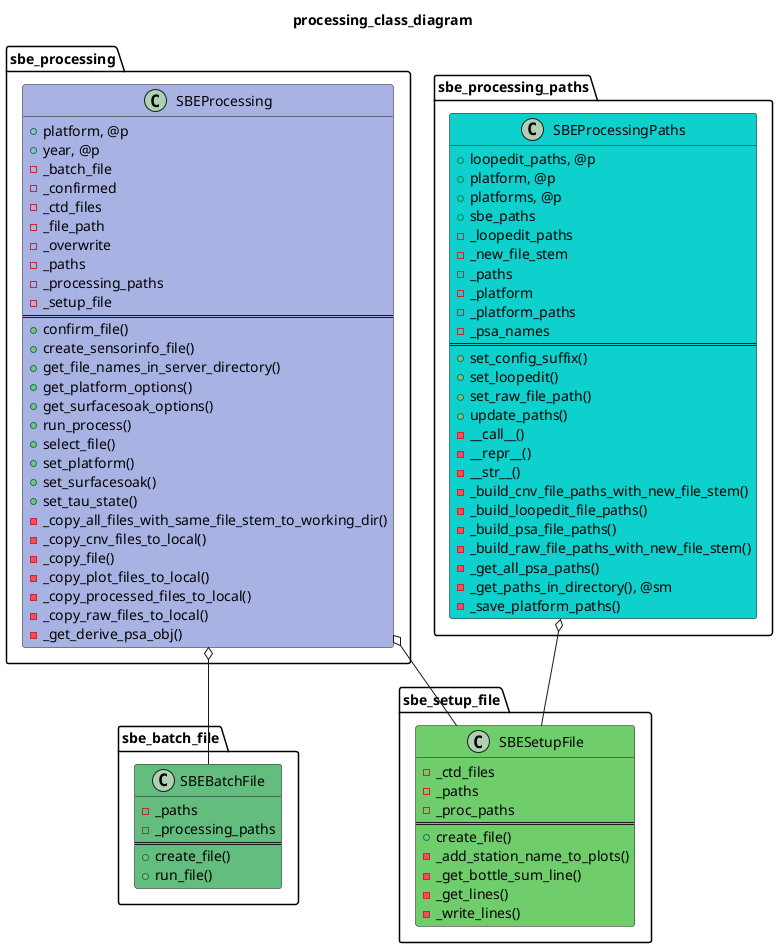 @startuml

title processing_class_diagram

class sbe_batch_file.SBEBatchFile #62BD7E {
	-_paths
	-_processing_paths
==
	+create_file()
	+run_file()
}

class sbe_processing.SBEProcessing #A8B3E4 {
	+platform, @p
	+year, @p
	-_batch_file
	-_confirmed
	-_ctd_files
	-_file_path
	-_overwrite
	-_paths
	-_processing_paths
	-_setup_file
==
	+confirm_file()
	+create_sensorinfo_file()
	+get_file_names_in_server_directory()
	+get_platform_options()
	+get_surfacesoak_options()
	+run_process()
	+select_file()
	+set_platform()
	+set_surfacesoak()
	+set_tau_state()
	-_copy_all_files_with_same_file_stem_to_working_dir()
	-_copy_cnv_files_to_local()
	-_copy_file()
	-_copy_plot_files_to_local()
	-_copy_processed_files_to_local()
	-_copy_raw_files_to_local()
	-_get_derive_psa_obj()
}

class sbe_processing_paths.SBEProcessingPaths #0ED1CE {
	+loopedit_paths, @p
	+platform, @p
	+platforms, @p
	+sbe_paths
	-_loopedit_paths
	-_new_file_stem
	-_paths
	-_platform
	-_platform_paths
	-_psa_names
==
	+set_config_suffix()
	+set_loopedit()
	+set_raw_file_path()
	+update_paths()
	-__call__()
	-__repr__()
	-__str__()
	-_build_cnv_file_paths_with_new_file_stem()
	-_build_loopedit_file_paths()
	-_build_psa_file_paths()
	-_build_raw_file_paths_with_new_file_stem()
	-_get_all_psa_paths()
	-_get_paths_in_directory(), @sm
	-_save_platform_paths()
}

class sbe_setup_file.SBESetupFile #70CD6B {
	-_ctd_files
	-_paths
	-_proc_paths
==
	+create_file()
	-_add_station_name_to_plots()
	-_get_bottle_sum_line()
	-_get_lines()
	-_write_lines()
}


sbe_processing.SBEProcessing o-- sbe_batch_file.SBEBatchFile
sbe_processing.SBEProcessing o-- sbe_setup_file.SBESetupFile

sbe_processing_paths.SBEProcessingPaths o-- sbe_setup_file.SBESetupFile

@enduml